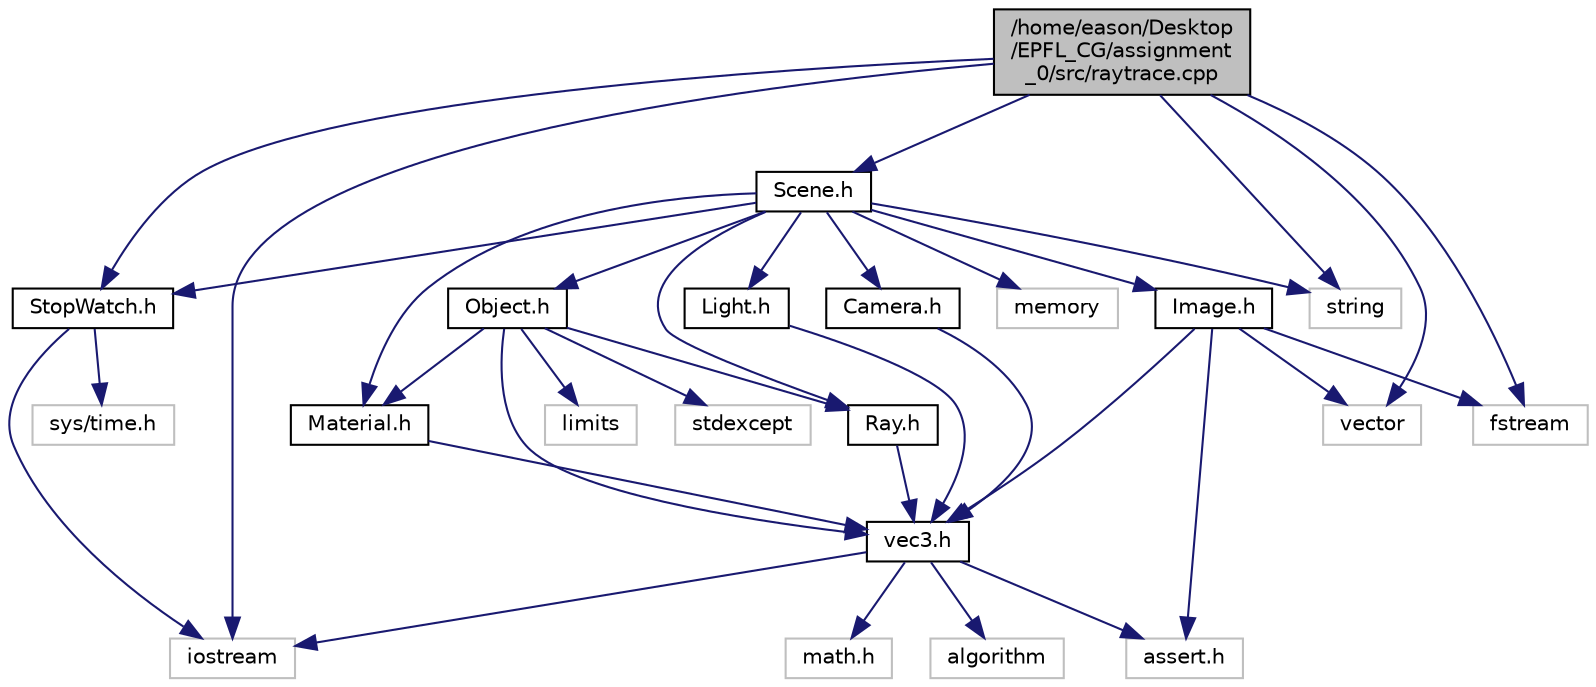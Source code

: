 digraph "/home/eason/Desktop/EPFL_CG/assignment_0/src/raytrace.cpp"
{
  edge [fontname="Helvetica",fontsize="10",labelfontname="Helvetica",labelfontsize="10"];
  node [fontname="Helvetica",fontsize="10",shape=record];
  Node1 [label="/home/eason/Desktop\l/EPFL_CG/assignment\l_0/src/raytrace.cpp",height=0.2,width=0.4,color="black", fillcolor="grey75", style="filled", fontcolor="black"];
  Node1 -> Node2 [color="midnightblue",fontsize="10",style="solid"];
  Node2 [label="StopWatch.h",height=0.2,width=0.4,color="black", fillcolor="white", style="filled",URL="$StopWatch_8h.html"];
  Node2 -> Node3 [color="midnightblue",fontsize="10",style="solid"];
  Node3 [label="sys/time.h",height=0.2,width=0.4,color="grey75", fillcolor="white", style="filled"];
  Node2 -> Node4 [color="midnightblue",fontsize="10",style="solid"];
  Node4 [label="iostream",height=0.2,width=0.4,color="grey75", fillcolor="white", style="filled"];
  Node1 -> Node5 [color="midnightblue",fontsize="10",style="solid"];
  Node5 [label="Scene.h",height=0.2,width=0.4,color="black", fillcolor="white", style="filled",URL="$Scene_8h.html"];
  Node5 -> Node2 [color="midnightblue",fontsize="10",style="solid"];
  Node5 -> Node6 [color="midnightblue",fontsize="10",style="solid"];
  Node6 [label="Object.h",height=0.2,width=0.4,color="black", fillcolor="white", style="filled",URL="$Object_8h.html"];
  Node6 -> Node7 [color="midnightblue",fontsize="10",style="solid"];
  Node7 [label="Ray.h",height=0.2,width=0.4,color="black", fillcolor="white", style="filled",URL="$Ray_8h.html"];
  Node7 -> Node8 [color="midnightblue",fontsize="10",style="solid"];
  Node8 [label="vec3.h",height=0.2,width=0.4,color="black", fillcolor="white", style="filled",URL="$vec3_8h.html",tooltip="Implements the vector class and its mathematical operations. "];
  Node8 -> Node4 [color="midnightblue",fontsize="10",style="solid"];
  Node8 -> Node9 [color="midnightblue",fontsize="10",style="solid"];
  Node9 [label="assert.h",height=0.2,width=0.4,color="grey75", fillcolor="white", style="filled"];
  Node8 -> Node10 [color="midnightblue",fontsize="10",style="solid"];
  Node10 [label="math.h",height=0.2,width=0.4,color="grey75", fillcolor="white", style="filled"];
  Node8 -> Node11 [color="midnightblue",fontsize="10",style="solid"];
  Node11 [label="algorithm",height=0.2,width=0.4,color="grey75", fillcolor="white", style="filled"];
  Node6 -> Node8 [color="midnightblue",fontsize="10",style="solid"];
  Node6 -> Node12 [color="midnightblue",fontsize="10",style="solid"];
  Node12 [label="Material.h",height=0.2,width=0.4,color="black", fillcolor="white", style="filled",URL="$Material_8h.html"];
  Node12 -> Node8 [color="midnightblue",fontsize="10",style="solid"];
  Node6 -> Node13 [color="midnightblue",fontsize="10",style="solid"];
  Node13 [label="stdexcept",height=0.2,width=0.4,color="grey75", fillcolor="white", style="filled"];
  Node6 -> Node14 [color="midnightblue",fontsize="10",style="solid"];
  Node14 [label="limits",height=0.2,width=0.4,color="grey75", fillcolor="white", style="filled"];
  Node5 -> Node15 [color="midnightblue",fontsize="10",style="solid"];
  Node15 [label="Light.h",height=0.2,width=0.4,color="black", fillcolor="white", style="filled",URL="$Light_8h.html"];
  Node15 -> Node8 [color="midnightblue",fontsize="10",style="solid"];
  Node5 -> Node7 [color="midnightblue",fontsize="10",style="solid"];
  Node5 -> Node12 [color="midnightblue",fontsize="10",style="solid"];
  Node5 -> Node16 [color="midnightblue",fontsize="10",style="solid"];
  Node16 [label="Image.h",height=0.2,width=0.4,color="black", fillcolor="white", style="filled",URL="$Image_8h.html"];
  Node16 -> Node8 [color="midnightblue",fontsize="10",style="solid"];
  Node16 -> Node17 [color="midnightblue",fontsize="10",style="solid"];
  Node17 [label="vector",height=0.2,width=0.4,color="grey75", fillcolor="white", style="filled"];
  Node16 -> Node9 [color="midnightblue",fontsize="10",style="solid"];
  Node16 -> Node18 [color="midnightblue",fontsize="10",style="solid"];
  Node18 [label="fstream",height=0.2,width=0.4,color="grey75", fillcolor="white", style="filled"];
  Node5 -> Node19 [color="midnightblue",fontsize="10",style="solid"];
  Node19 [label="Camera.h",height=0.2,width=0.4,color="black", fillcolor="white", style="filled",URL="$Camera_8h.html"];
  Node19 -> Node8 [color="midnightblue",fontsize="10",style="solid"];
  Node5 -> Node20 [color="midnightblue",fontsize="10",style="solid"];
  Node20 [label="memory",height=0.2,width=0.4,color="grey75", fillcolor="white", style="filled"];
  Node5 -> Node21 [color="midnightblue",fontsize="10",style="solid"];
  Node21 [label="string",height=0.2,width=0.4,color="grey75", fillcolor="white", style="filled"];
  Node1 -> Node17 [color="midnightblue",fontsize="10",style="solid"];
  Node1 -> Node4 [color="midnightblue",fontsize="10",style="solid"];
  Node1 -> Node21 [color="midnightblue",fontsize="10",style="solid"];
  Node1 -> Node18 [color="midnightblue",fontsize="10",style="solid"];
}
